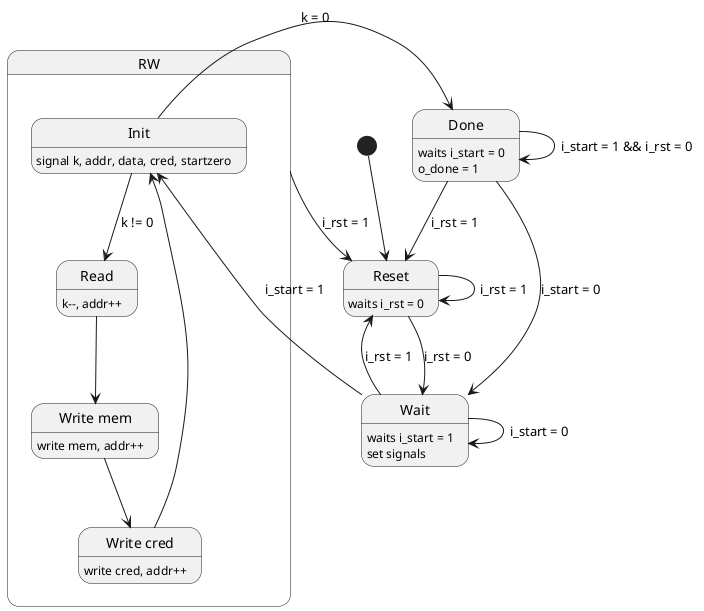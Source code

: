 @startuml FSM

State "Reset" as s0 : waits i_rst = 0
State "Wait" as s1 : waits i_start = 1
s1: set signals
State "Done" as s2 : waits i_start = 0
s2: o_done = 1
state RW {
    State "Init" as s3 : signal k, addr, data, cred, startzero
    State "Read" as s4 : k--, addr++
    State "Write mem" as s5 : write mem, addr++
    State "Write cred" as s6 : write cred, addr++
}

[*] --> s0
s0 --> s0 : i_rst = 1
s0 --> s1 : i_rst = 0
s1 --> s0 : i_rst = 1
s1 --> s1 : i_start = 0
s2 --> s0 : i_rst = 1
s2 --> s1 : i_start = 0
s2 --> s2 : i_start = 1 && i_rst = 0

s1 --> s3 : i_start = 1
s3 --> s2 : k = 0
s3 --> s4 : k != 0
s4 --> s5
s5 --> s6
s6 --> s3

RW --> s0 : i_rst = 1

@enduml